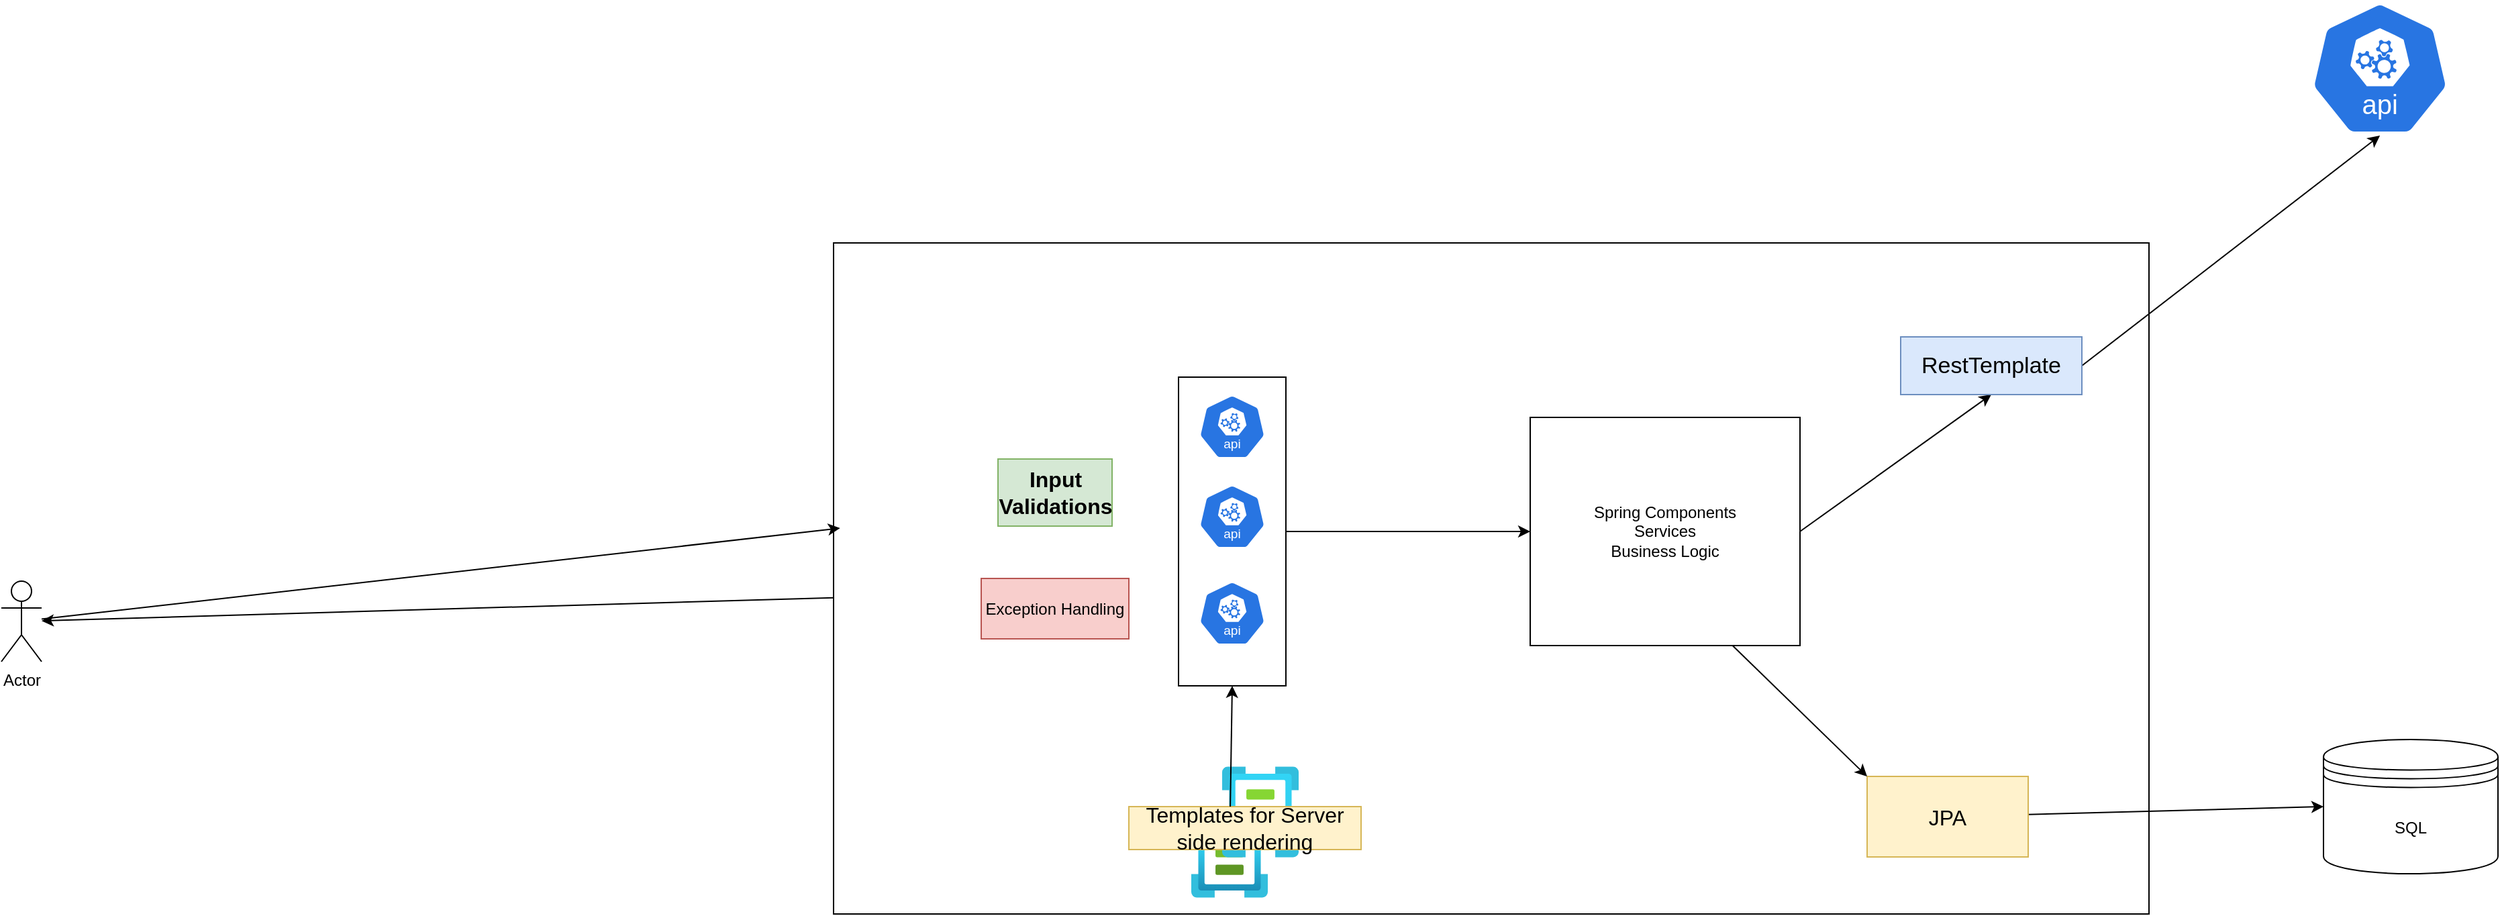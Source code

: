 <mxfile version="26.0.16">
  <diagram name="Page-1" id="9BwkSdJM3UsWRwAytRGy">
    <mxGraphModel dx="2295" dy="1984" grid="1" gridSize="10" guides="1" tooltips="1" connect="1" arrows="1" fold="1" page="1" pageScale="1" pageWidth="827" pageHeight="1169" math="0" shadow="0">
      <root>
        <mxCell id="0" />
        <mxCell id="1" parent="0" />
        <mxCell id="UzF8o4GN21DXVbc5qYGS-30" style="edgeStyle=none;rounded=0;orthogonalLoop=1;jettySize=auto;html=1;" edge="1" parent="1" source="UzF8o4GN21DXVbc5qYGS-26" target="UzF8o4GN21DXVbc5qYGS-28">
          <mxGeometry relative="1" as="geometry" />
        </mxCell>
        <mxCell id="UzF8o4GN21DXVbc5qYGS-26" value="" style="rounded=0;whiteSpace=wrap;html=1;" vertex="1" parent="1">
          <mxGeometry x="-170" y="-270" width="980" height="500" as="geometry" />
        </mxCell>
        <mxCell id="UzF8o4GN21DXVbc5qYGS-8" style="edgeStyle=orthogonalEdgeStyle;rounded=0;orthogonalLoop=1;jettySize=auto;html=1;entryX=0;entryY=0.5;entryDx=0;entryDy=0;" edge="1" parent="1" source="UzF8o4GN21DXVbc5qYGS-4" target="UzF8o4GN21DXVbc5qYGS-7">
          <mxGeometry relative="1" as="geometry" />
        </mxCell>
        <mxCell id="UzF8o4GN21DXVbc5qYGS-4" value="" style="rounded=0;whiteSpace=wrap;html=1;" vertex="1" parent="1">
          <mxGeometry x="87" y="-170" width="80" height="230" as="geometry" />
        </mxCell>
        <mxCell id="UzF8o4GN21DXVbc5qYGS-1" value="SQL" style="shape=datastore;whiteSpace=wrap;html=1;" vertex="1" parent="1">
          <mxGeometry x="940" y="100" width="130" height="100" as="geometry" />
        </mxCell>
        <mxCell id="UzF8o4GN21DXVbc5qYGS-20" style="edgeStyle=none;rounded=0;orthogonalLoop=1;jettySize=auto;html=1;entryX=0;entryY=0.5;entryDx=0;entryDy=0;" edge="1" parent="1" source="UzF8o4GN21DXVbc5qYGS-2" target="UzF8o4GN21DXVbc5qYGS-1">
          <mxGeometry relative="1" as="geometry" />
        </mxCell>
        <mxCell id="UzF8o4GN21DXVbc5qYGS-2" value="&lt;font style=&quot;font-size: 16px;&quot;&gt;JPA&lt;/font&gt;" style="rounded=0;whiteSpace=wrap;html=1;fillColor=#fff2cc;strokeColor=#d6b656;" vertex="1" parent="1">
          <mxGeometry x="600" y="127.5" width="120" height="60" as="geometry" />
        </mxCell>
        <mxCell id="UzF8o4GN21DXVbc5qYGS-3" value="" style="aspect=fixed;sketch=0;html=1;dashed=0;whitespace=wrap;verticalLabelPosition=bottom;verticalAlign=top;fillColor=#2875E2;strokeColor=#ffffff;points=[[0.005,0.63,0],[0.1,0.2,0],[0.9,0.2,0],[0.5,0,0],[0.995,0.63,0],[0.72,0.99,0],[0.5,1,0],[0.28,0.99,0]];shape=mxgraph.kubernetes.icon2;kubernetesLabel=1;prIcon=api" vertex="1" parent="1">
          <mxGeometry x="102" y="-157" width="50" height="48" as="geometry" />
        </mxCell>
        <mxCell id="UzF8o4GN21DXVbc5qYGS-5" value="" style="aspect=fixed;sketch=0;html=1;dashed=0;whitespace=wrap;verticalLabelPosition=bottom;verticalAlign=top;fillColor=#2875E2;strokeColor=#ffffff;points=[[0.005,0.63,0],[0.1,0.2,0],[0.9,0.2,0],[0.5,0,0],[0.995,0.63,0],[0.72,0.99,0],[0.5,1,0],[0.28,0.99,0]];shape=mxgraph.kubernetes.icon2;kubernetesLabel=1;prIcon=api" vertex="1" parent="1">
          <mxGeometry x="102" y="-18" width="50" height="48" as="geometry" />
        </mxCell>
        <mxCell id="UzF8o4GN21DXVbc5qYGS-6" value="" style="aspect=fixed;sketch=0;html=1;dashed=0;whitespace=wrap;verticalLabelPosition=bottom;verticalAlign=top;fillColor=#2875E2;strokeColor=#ffffff;points=[[0.005,0.63,0],[0.1,0.2,0],[0.9,0.2,0],[0.5,0,0],[0.995,0.63,0],[0.72,0.99,0],[0.5,1,0],[0.28,0.99,0]];shape=mxgraph.kubernetes.icon2;kubernetesLabel=1;prIcon=api" vertex="1" parent="1">
          <mxGeometry x="102" y="-90" width="50" height="48" as="geometry" />
        </mxCell>
        <mxCell id="UzF8o4GN21DXVbc5qYGS-27" style="edgeStyle=none;rounded=0;orthogonalLoop=1;jettySize=auto;html=1;exitX=0.75;exitY=1;exitDx=0;exitDy=0;entryX=0;entryY=0;entryDx=0;entryDy=0;" edge="1" parent="1" source="UzF8o4GN21DXVbc5qYGS-7" target="UzF8o4GN21DXVbc5qYGS-2">
          <mxGeometry relative="1" as="geometry" />
        </mxCell>
        <mxCell id="UzF8o4GN21DXVbc5qYGS-7" value="Spring Components&lt;div&gt;Services&lt;/div&gt;&lt;div&gt;Business Logic&lt;/div&gt;" style="rounded=0;whiteSpace=wrap;html=1;" vertex="1" parent="1">
          <mxGeometry x="349" y="-140" width="201" height="170" as="geometry" />
        </mxCell>
        <mxCell id="UzF8o4GN21DXVbc5qYGS-17" value="" style="aspect=fixed;sketch=0;html=1;dashed=0;whitespace=wrap;verticalLabelPosition=bottom;verticalAlign=top;fillColor=#2875E2;strokeColor=#ffffff;points=[[0.005,0.63,0],[0.1,0.2,0],[0.9,0.2,0],[0.5,0,0],[0.995,0.63,0],[0.72,0.99,0],[0.5,1,0],[0.28,0.99,0]];shape=mxgraph.kubernetes.icon2;kubernetesLabel=1;prIcon=api" vertex="1" parent="1">
          <mxGeometry x="930" y="-450" width="104.17" height="100" as="geometry" />
        </mxCell>
        <mxCell id="UzF8o4GN21DXVbc5qYGS-19" style="edgeStyle=none;rounded=0;orthogonalLoop=1;jettySize=auto;html=1;exitX=1;exitY=0.5;exitDx=0;exitDy=0;entryX=0.5;entryY=1;entryDx=0;entryDy=0;entryPerimeter=0;" edge="1" parent="1" source="UzF8o4GN21DXVbc5qYGS-24" target="UzF8o4GN21DXVbc5qYGS-17">
          <mxGeometry relative="1" as="geometry" />
        </mxCell>
        <mxCell id="UzF8o4GN21DXVbc5qYGS-22" value="&lt;b&gt;&lt;font style=&quot;font-size: 16px;&quot;&gt;Input Validations&lt;/font&gt;&lt;/b&gt;" style="text;html=1;align=center;verticalAlign=middle;whiteSpace=wrap;rounded=0;fillColor=#d5e8d4;strokeColor=#82b366;" vertex="1" parent="1">
          <mxGeometry x="-47.5" y="-109" width="85" height="50" as="geometry" />
        </mxCell>
        <mxCell id="UzF8o4GN21DXVbc5qYGS-23" value="Exception Handling" style="text;html=1;align=center;verticalAlign=middle;whiteSpace=wrap;rounded=0;fillColor=#f8cecc;strokeColor=#b85450;" vertex="1" parent="1">
          <mxGeometry x="-60" y="-20" width="110" height="45" as="geometry" />
        </mxCell>
        <mxCell id="UzF8o4GN21DXVbc5qYGS-25" value="" style="edgeStyle=none;rounded=0;orthogonalLoop=1;jettySize=auto;html=1;exitX=1;exitY=0.5;exitDx=0;exitDy=0;entryX=0.5;entryY=1;entryDx=0;entryDy=0;entryPerimeter=0;" edge="1" parent="1" source="UzF8o4GN21DXVbc5qYGS-7" target="UzF8o4GN21DXVbc5qYGS-24">
          <mxGeometry relative="1" as="geometry">
            <mxPoint x="550" y="-55" as="sourcePoint" />
            <mxPoint x="782" y="-290" as="targetPoint" />
          </mxGeometry>
        </mxCell>
        <mxCell id="UzF8o4GN21DXVbc5qYGS-24" value="&lt;font style=&quot;font-size: 17px;&quot;&gt;RestTemplate&lt;/font&gt;" style="text;html=1;align=center;verticalAlign=middle;whiteSpace=wrap;rounded=0;fillColor=#dae8fc;strokeColor=#6c8ebf;" vertex="1" parent="1">
          <mxGeometry x="625" y="-200" width="135" height="43" as="geometry" />
        </mxCell>
        <mxCell id="UzF8o4GN21DXVbc5qYGS-28" value="Actor" style="shape=umlActor;verticalLabelPosition=bottom;verticalAlign=top;html=1;outlineConnect=0;" vertex="1" parent="1">
          <mxGeometry x="-790" y="-18" width="30" height="60" as="geometry" />
        </mxCell>
        <mxCell id="UzF8o4GN21DXVbc5qYGS-29" style="edgeStyle=none;rounded=0;orthogonalLoop=1;jettySize=auto;html=1;entryX=0.005;entryY=0.425;entryDx=0;entryDy=0;entryPerimeter=0;" edge="1" parent="1" source="UzF8o4GN21DXVbc5qYGS-28" target="UzF8o4GN21DXVbc5qYGS-26">
          <mxGeometry relative="1" as="geometry" />
        </mxCell>
        <mxCell id="UzF8o4GN21DXVbc5qYGS-31" style="edgeStyle=none;rounded=0;orthogonalLoop=1;jettySize=auto;html=1;exitX=0;exitY=0.25;exitDx=0;exitDy=0;" edge="1" parent="1" source="UzF8o4GN21DXVbc5qYGS-26" target="UzF8o4GN21DXVbc5qYGS-26">
          <mxGeometry relative="1" as="geometry" />
        </mxCell>
        <mxCell id="UzF8o4GN21DXVbc5qYGS-36" value="" style="group" vertex="1" connectable="0" parent="1">
          <mxGeometry x="50" y="120" width="173" height="98" as="geometry" />
        </mxCell>
        <mxCell id="UzF8o4GN21DXVbc5qYGS-33" value="" style="image;aspect=fixed;html=1;points=[];align=center;fontSize=12;image=img/lib/azure2/other/Template_Specs.svg;" vertex="1" parent="UzF8o4GN21DXVbc5qYGS-36">
          <mxGeometry x="46.5" y="30" width="57.0" height="68" as="geometry" />
        </mxCell>
        <mxCell id="UzF8o4GN21DXVbc5qYGS-34" value="" style="image;aspect=fixed;html=1;points=[];align=center;fontSize=12;image=img/lib/azure2/other/Template_Specs.svg;" vertex="1" parent="UzF8o4GN21DXVbc5qYGS-36">
          <mxGeometry x="69.5" width="57.0" height="68" as="geometry" />
        </mxCell>
        <mxCell id="UzF8o4GN21DXVbc5qYGS-35" value="&lt;font style=&quot;font-size: 16px;&quot;&gt;Templates for Server side rendering&lt;/font&gt;" style="text;html=1;align=center;verticalAlign=middle;whiteSpace=wrap;rounded=0;fillColor=#fff2cc;strokeColor=#d6b656;" vertex="1" parent="UzF8o4GN21DXVbc5qYGS-36">
          <mxGeometry y="30" width="173" height="32" as="geometry" />
        </mxCell>
        <mxCell id="UzF8o4GN21DXVbc5qYGS-39" style="edgeStyle=none;rounded=0;orthogonalLoop=1;jettySize=auto;html=1;entryX=0.5;entryY=1;entryDx=0;entryDy=0;" edge="1" parent="1" source="UzF8o4GN21DXVbc5qYGS-33" target="UzF8o4GN21DXVbc5qYGS-4">
          <mxGeometry relative="1" as="geometry" />
        </mxCell>
      </root>
    </mxGraphModel>
  </diagram>
</mxfile>
